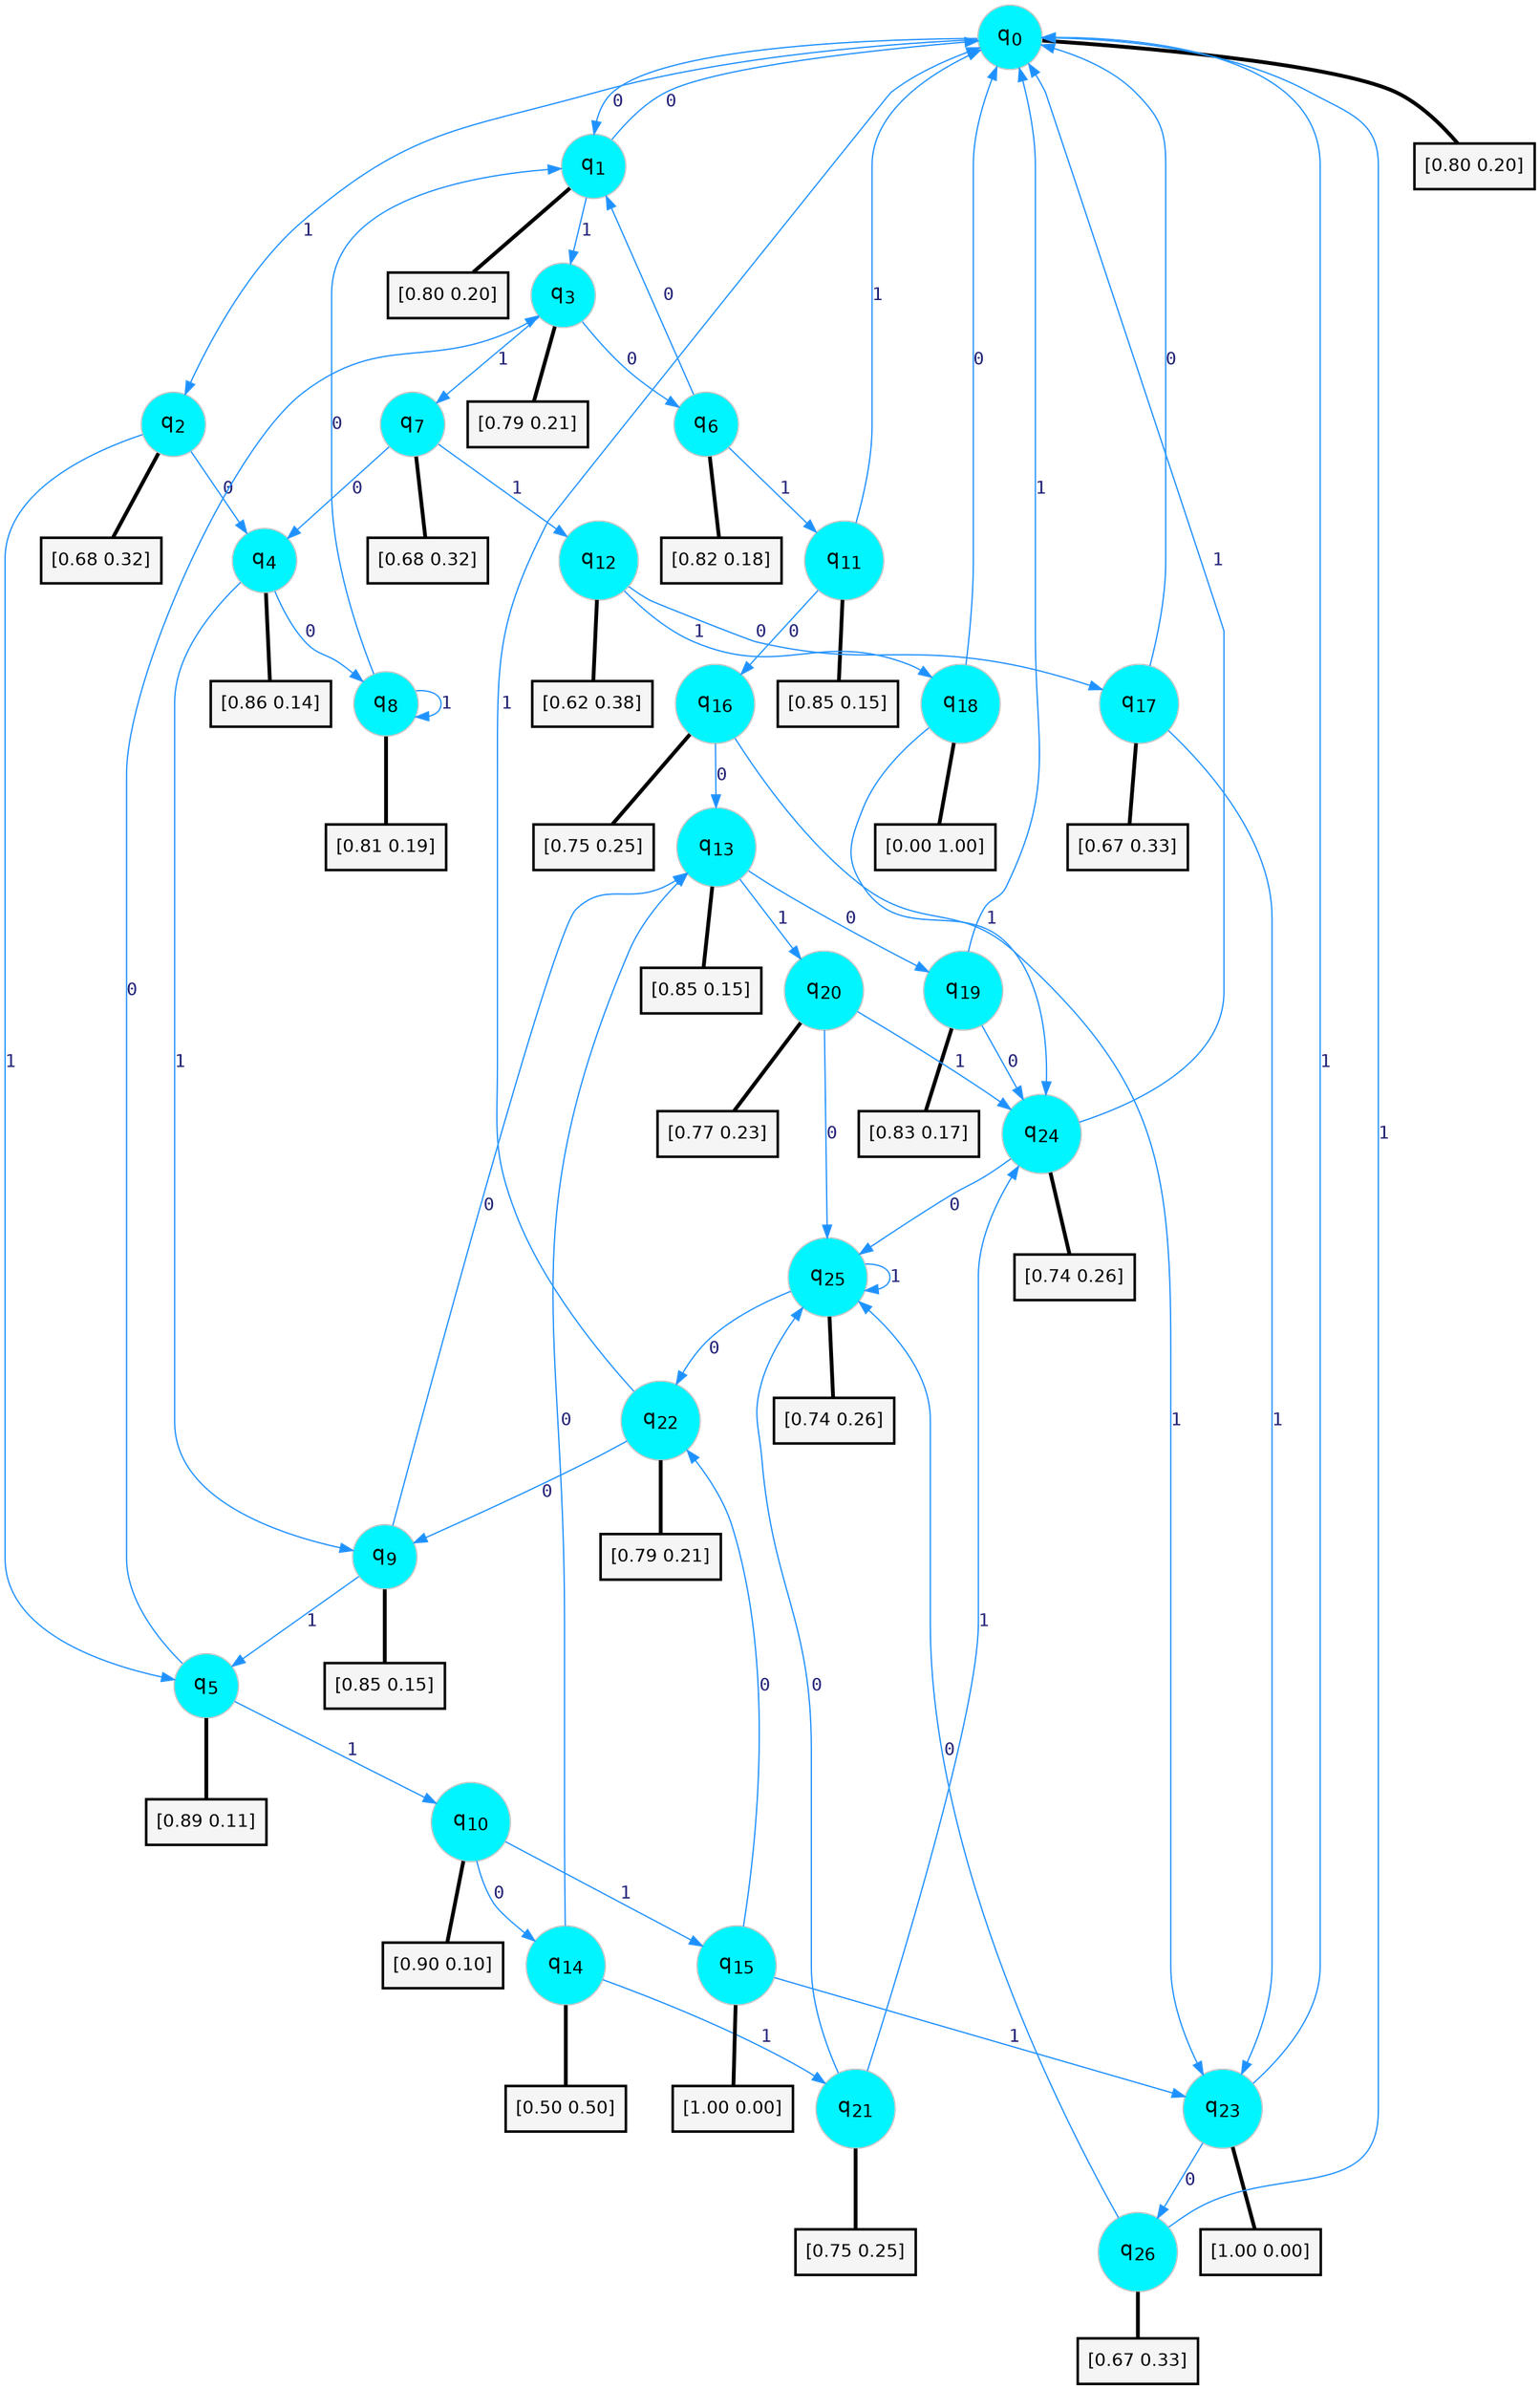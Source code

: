 digraph G {
graph [
bgcolor=transparent, dpi=300, rankdir=TD, size="40,25"];
node [
color=gray, fillcolor=turquoise1, fontcolor=black, fontname=Helvetica, fontsize=16, fontweight=bold, shape=circle, style=filled];
edge [
arrowsize=1, color=dodgerblue1, fontcolor=midnightblue, fontname=courier, fontweight=bold, penwidth=1, style=solid, weight=20];
0[label=<q<SUB>0</SUB>>];
1[label=<q<SUB>1</SUB>>];
2[label=<q<SUB>2</SUB>>];
3[label=<q<SUB>3</SUB>>];
4[label=<q<SUB>4</SUB>>];
5[label=<q<SUB>5</SUB>>];
6[label=<q<SUB>6</SUB>>];
7[label=<q<SUB>7</SUB>>];
8[label=<q<SUB>8</SUB>>];
9[label=<q<SUB>9</SUB>>];
10[label=<q<SUB>10</SUB>>];
11[label=<q<SUB>11</SUB>>];
12[label=<q<SUB>12</SUB>>];
13[label=<q<SUB>13</SUB>>];
14[label=<q<SUB>14</SUB>>];
15[label=<q<SUB>15</SUB>>];
16[label=<q<SUB>16</SUB>>];
17[label=<q<SUB>17</SUB>>];
18[label=<q<SUB>18</SUB>>];
19[label=<q<SUB>19</SUB>>];
20[label=<q<SUB>20</SUB>>];
21[label=<q<SUB>21</SUB>>];
22[label=<q<SUB>22</SUB>>];
23[label=<q<SUB>23</SUB>>];
24[label=<q<SUB>24</SUB>>];
25[label=<q<SUB>25</SUB>>];
26[label=<q<SUB>26</SUB>>];
27[label="[0.80 0.20]", shape=box,fontcolor=black, fontname=Helvetica, fontsize=14, penwidth=2, fillcolor=whitesmoke,color=black];
28[label="[0.80 0.20]", shape=box,fontcolor=black, fontname=Helvetica, fontsize=14, penwidth=2, fillcolor=whitesmoke,color=black];
29[label="[0.68 0.32]", shape=box,fontcolor=black, fontname=Helvetica, fontsize=14, penwidth=2, fillcolor=whitesmoke,color=black];
30[label="[0.79 0.21]", shape=box,fontcolor=black, fontname=Helvetica, fontsize=14, penwidth=2, fillcolor=whitesmoke,color=black];
31[label="[0.86 0.14]", shape=box,fontcolor=black, fontname=Helvetica, fontsize=14, penwidth=2, fillcolor=whitesmoke,color=black];
32[label="[0.89 0.11]", shape=box,fontcolor=black, fontname=Helvetica, fontsize=14, penwidth=2, fillcolor=whitesmoke,color=black];
33[label="[0.82 0.18]", shape=box,fontcolor=black, fontname=Helvetica, fontsize=14, penwidth=2, fillcolor=whitesmoke,color=black];
34[label="[0.68 0.32]", shape=box,fontcolor=black, fontname=Helvetica, fontsize=14, penwidth=2, fillcolor=whitesmoke,color=black];
35[label="[0.81 0.19]", shape=box,fontcolor=black, fontname=Helvetica, fontsize=14, penwidth=2, fillcolor=whitesmoke,color=black];
36[label="[0.85 0.15]", shape=box,fontcolor=black, fontname=Helvetica, fontsize=14, penwidth=2, fillcolor=whitesmoke,color=black];
37[label="[0.90 0.10]", shape=box,fontcolor=black, fontname=Helvetica, fontsize=14, penwidth=2, fillcolor=whitesmoke,color=black];
38[label="[0.85 0.15]", shape=box,fontcolor=black, fontname=Helvetica, fontsize=14, penwidth=2, fillcolor=whitesmoke,color=black];
39[label="[0.62 0.38]", shape=box,fontcolor=black, fontname=Helvetica, fontsize=14, penwidth=2, fillcolor=whitesmoke,color=black];
40[label="[0.85 0.15]", shape=box,fontcolor=black, fontname=Helvetica, fontsize=14, penwidth=2, fillcolor=whitesmoke,color=black];
41[label="[0.50 0.50]", shape=box,fontcolor=black, fontname=Helvetica, fontsize=14, penwidth=2, fillcolor=whitesmoke,color=black];
42[label="[1.00 0.00]", shape=box,fontcolor=black, fontname=Helvetica, fontsize=14, penwidth=2, fillcolor=whitesmoke,color=black];
43[label="[0.75 0.25]", shape=box,fontcolor=black, fontname=Helvetica, fontsize=14, penwidth=2, fillcolor=whitesmoke,color=black];
44[label="[0.67 0.33]", shape=box,fontcolor=black, fontname=Helvetica, fontsize=14, penwidth=2, fillcolor=whitesmoke,color=black];
45[label="[0.00 1.00]", shape=box,fontcolor=black, fontname=Helvetica, fontsize=14, penwidth=2, fillcolor=whitesmoke,color=black];
46[label="[0.83 0.17]", shape=box,fontcolor=black, fontname=Helvetica, fontsize=14, penwidth=2, fillcolor=whitesmoke,color=black];
47[label="[0.77 0.23]", shape=box,fontcolor=black, fontname=Helvetica, fontsize=14, penwidth=2, fillcolor=whitesmoke,color=black];
48[label="[0.75 0.25]", shape=box,fontcolor=black, fontname=Helvetica, fontsize=14, penwidth=2, fillcolor=whitesmoke,color=black];
49[label="[0.79 0.21]", shape=box,fontcolor=black, fontname=Helvetica, fontsize=14, penwidth=2, fillcolor=whitesmoke,color=black];
50[label="[1.00 0.00]", shape=box,fontcolor=black, fontname=Helvetica, fontsize=14, penwidth=2, fillcolor=whitesmoke,color=black];
51[label="[0.74 0.26]", shape=box,fontcolor=black, fontname=Helvetica, fontsize=14, penwidth=2, fillcolor=whitesmoke,color=black];
52[label="[0.74 0.26]", shape=box,fontcolor=black, fontname=Helvetica, fontsize=14, penwidth=2, fillcolor=whitesmoke,color=black];
53[label="[0.67 0.33]", shape=box,fontcolor=black, fontname=Helvetica, fontsize=14, penwidth=2, fillcolor=whitesmoke,color=black];
0->1 [label=0];
0->2 [label=1];
0->27 [arrowhead=none, penwidth=3,color=black];
1->0 [label=0];
1->3 [label=1];
1->28 [arrowhead=none, penwidth=3,color=black];
2->4 [label=0];
2->5 [label=1];
2->29 [arrowhead=none, penwidth=3,color=black];
3->6 [label=0];
3->7 [label=1];
3->30 [arrowhead=none, penwidth=3,color=black];
4->8 [label=0];
4->9 [label=1];
4->31 [arrowhead=none, penwidth=3,color=black];
5->3 [label=0];
5->10 [label=1];
5->32 [arrowhead=none, penwidth=3,color=black];
6->1 [label=0];
6->11 [label=1];
6->33 [arrowhead=none, penwidth=3,color=black];
7->4 [label=0];
7->12 [label=1];
7->34 [arrowhead=none, penwidth=3,color=black];
8->1 [label=0];
8->8 [label=1];
8->35 [arrowhead=none, penwidth=3,color=black];
9->13 [label=0];
9->5 [label=1];
9->36 [arrowhead=none, penwidth=3,color=black];
10->14 [label=0];
10->15 [label=1];
10->37 [arrowhead=none, penwidth=3,color=black];
11->16 [label=0];
11->0 [label=1];
11->38 [arrowhead=none, penwidth=3,color=black];
12->17 [label=0];
12->18 [label=1];
12->39 [arrowhead=none, penwidth=3,color=black];
13->19 [label=0];
13->20 [label=1];
13->40 [arrowhead=none, penwidth=3,color=black];
14->13 [label=0];
14->21 [label=1];
14->41 [arrowhead=none, penwidth=3,color=black];
15->22 [label=0];
15->23 [label=1];
15->42 [arrowhead=none, penwidth=3,color=black];
16->13 [label=0];
16->23 [label=1];
16->43 [arrowhead=none, penwidth=3,color=black];
17->0 [label=0];
17->23 [label=1];
17->44 [arrowhead=none, penwidth=3,color=black];
18->0 [label=0];
18->24 [label=1];
18->45 [arrowhead=none, penwidth=3,color=black];
19->24 [label=0];
19->0 [label=1];
19->46 [arrowhead=none, penwidth=3,color=black];
20->25 [label=0];
20->24 [label=1];
20->47 [arrowhead=none, penwidth=3,color=black];
21->25 [label=0];
21->24 [label=1];
21->48 [arrowhead=none, penwidth=3,color=black];
22->9 [label=0];
22->0 [label=1];
22->49 [arrowhead=none, penwidth=3,color=black];
23->26 [label=0];
23->0 [label=1];
23->50 [arrowhead=none, penwidth=3,color=black];
24->25 [label=0];
24->0 [label=1];
24->51 [arrowhead=none, penwidth=3,color=black];
25->22 [label=0];
25->25 [label=1];
25->52 [arrowhead=none, penwidth=3,color=black];
26->25 [label=0];
26->0 [label=1];
26->53 [arrowhead=none, penwidth=3,color=black];
}
